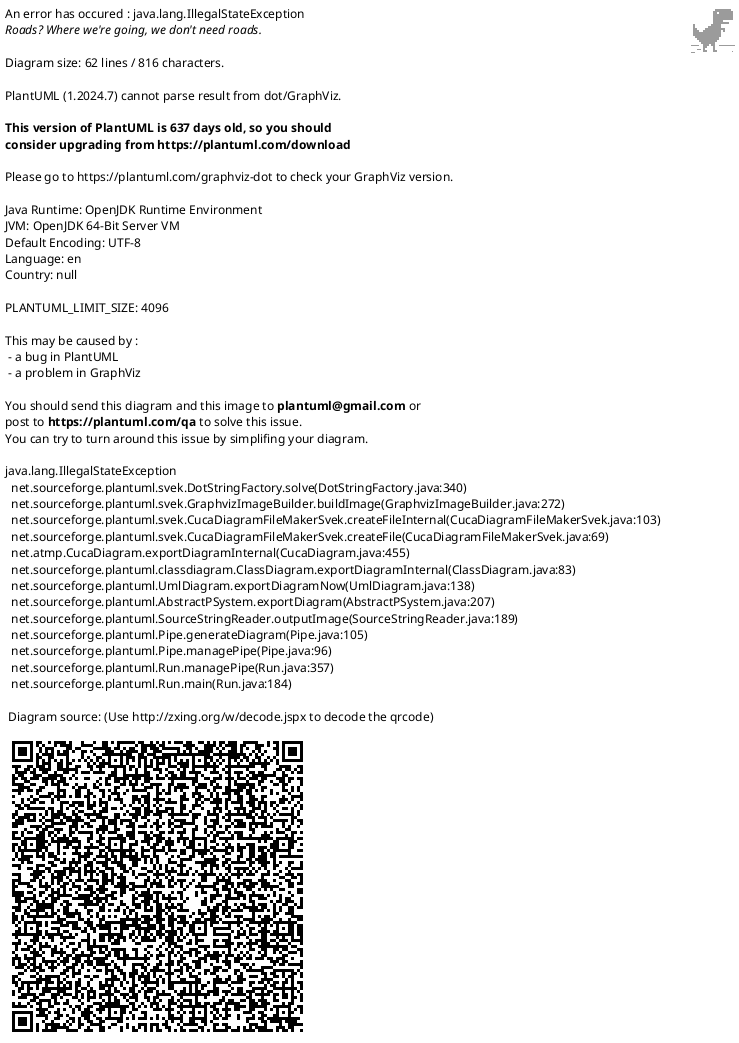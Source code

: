 @startuml Simulator

skinparam Monochrome true
skinparam ClassAttributeIconSize 0
skinparam Linetype ortho

enum ConeColor
{
    BLUE
    YELLOW
}

class Cone
{
    -index: int
    -color: ConeColor
    -coord: Point

    +get_index(): int
    +get_color(): ConeColor
    +get_coord(): Point
}

class Motion
{
    -speed: float
    -angular_velocity: float

    +get_speed(): float
    +get_angular_velocity(): float
}

class Point
{
    -x: float
    -y: float

    +move(dx: float, dy: float): void
    +rotate(radians: float): void
    +distance(other: Point): float

    +get_x(): float
    +get_y(): float
}

class Pose
{
    -coord: Point
    -orientation: float

    +get_coord(): Point
    +get_orientation(): float
}

Point <-. Pose
Point <-. Cone
ConeColor <-. Cone

hide circle
hide enum methods

@enduml